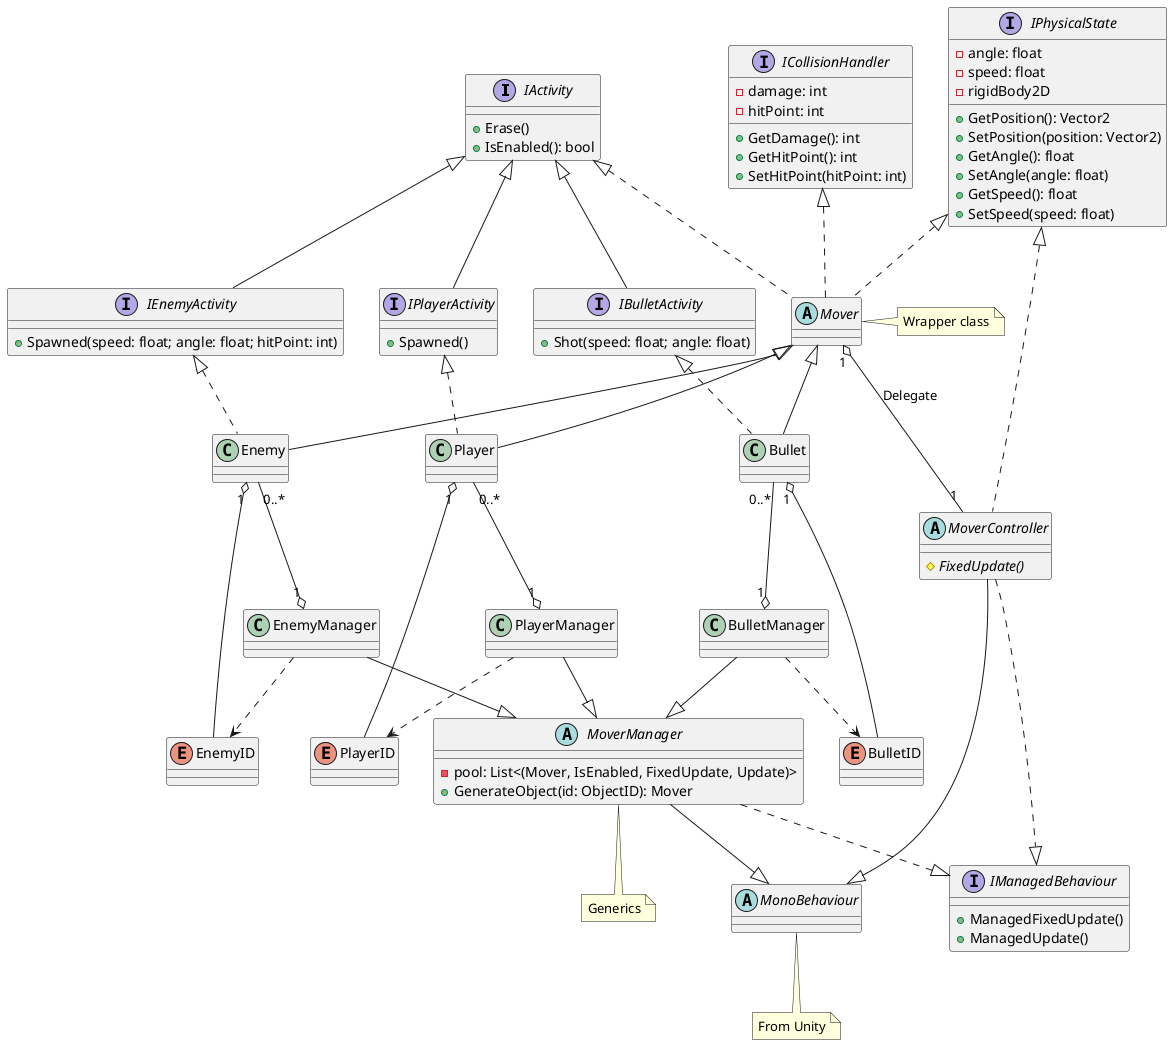@startuml ManagerClasses
interface IActivity {
    +Erase()
    +IsEnabled(): bool
}

interface IBulletActivity {
    +Shot(speed: float; angle: float)
}

interface IEnemyActivity {
    +Spawned(speed: float; angle: float; hitPoint: int)
}

interface IPlayerActivity {
    +Spawned()
}

IActivity <|-- IBulletActivity
IActivity <|-- IEnemyActivity
IActivity <|-- IPlayerActivity

abstract MoverManager {
    -pool: List<(Mover, IsEnabled, FixedUpdate, Update)>
    +GenerateObject(id: ObjectID): Mover
}
note bottom of MoverManager
    Generics
end note

enum BulletID
class BulletManager
class Bullet

BulletManager ..> BulletID
BulletManager --|> MoverManager
Bullet "0..*" --o "1" BulletManager
IBulletActivity <|.. Bullet
Bullet "1" o-- BulletID

enum EnemyID
class EnemyManager
class Enemy

EnemyManager ..> EnemyID
EnemyManager --|> MoverManager
Enemy "0..*" --o "1" EnemyManager
IEnemyActivity <|.. Enemy
Enemy "1" o-- EnemyID

enum PlayerID

class PlayerManager

class Player

PlayerManager ..> PlayerID
PlayerManager --|> MoverManager
Player "0..*" --o "1" PlayerManager
IPlayerActivity <|.. Player
Player "1" o-- PlayerID

interface ICollisionHandler {
    -damage: int
    -hitPoint: int
    +GetDamage(): int
    +GetHitPoint(): int
    +SetHitPoint(hitPoint: int)
}

interface IPhysicalState {
    -angle: float
    -speed: float
    -rigidBody2D
    +GetPosition(): Vector2
    +SetPosition(position: Vector2)
    +GetAngle(): float
    +SetAngle(angle: float)
    +GetSpeed(): float
    +SetSpeed(speed: float)
}

abstract Mover
note right of Mover
    Wrapper class
end note

IActivity <|.. Mover
ICollisionHandler <|.. Mover
IPhysicalState <|.. Mover
Mover <|-- Bullet
Mover <|-- Enemy
Mover <|-- Player

interface IManagedBehaviour {
    +ManagedFixedUpdate()
    +ManagedUpdate()
}

abstract MonoBehaviour
note bottom of MonoBehaviour
    From Unity
end note

MoverManager ..|> IManagedBehaviour
MoverManager --|> MonoBehaviour

abstract MoverController {
    #{abstract} FixedUpdate()
}

IPhysicalState <|.. MoverController
Mover "1" o-- "1" MoverController : Delegate
MoverController ..|> IManagedBehaviour
MoverController --|> MonoBehaviour

/'class Activity {
    +Spawned()
}

Activity ..|> IActivity
Activity "1" --o "1" Mover

abstract CollisionHandler {
    #{abstract} OnTriggerEnter2D(other)
}

CollisionHandler ..|> ICollisionHandler
CollisionHandler "1" --o "1" Mover'/
@enduml
